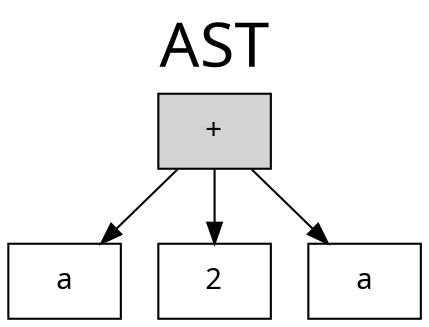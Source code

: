 digraph G{

    label     = "AST"
    fontname  = "Cascadia code"
    fontsize  = 30
    labelloc  = t
    
    node   [ shape = rect fontname="Cascadia code" ]

    0        [ style = filled label = "+" ];
    1        [ style = solid label = "a"  ];
    2        [ style = solid label = "2"  ];
    3        [ style = solid label = "a"  ];

    0 -> 1
    0 -> 2
    0 -> 3
}
